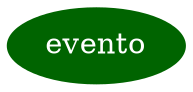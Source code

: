 
		digraph mainmap3 {graph [bgcolor=transparent];"evento" [URL="conceito.php?conceito=evento", 
		color ="#006400",
		fontcolor = white,
		style = filled,];
}